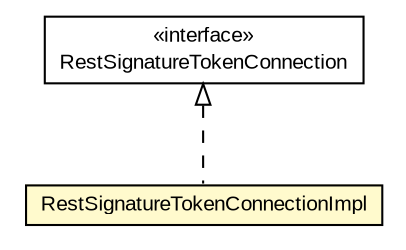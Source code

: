 #!/usr/local/bin/dot
#
# Class diagram 
# Generated by UMLGraph version R5_6-24-gf6e263 (http://www.umlgraph.org/)
#

digraph G {
	edge [fontname="arial",fontsize=10,labelfontname="arial",labelfontsize=10];
	node [fontname="arial",fontsize=10,shape=plaintext];
	nodesep=0.25;
	ranksep=0.5;
	// eu.europa.esig.dss.token.RestSignatureTokenConnectionImpl
	c570032 [label=<<table title="eu.europa.esig.dss.token.RestSignatureTokenConnectionImpl" border="0" cellborder="1" cellspacing="0" cellpadding="2" port="p" bgcolor="lemonChiffon" href="./RestSignatureTokenConnectionImpl.html">
		<tr><td><table border="0" cellspacing="0" cellpadding="1">
<tr><td align="center" balign="center"> RestSignatureTokenConnectionImpl </td></tr>
		</table></td></tr>
		</table>>, URL="./RestSignatureTokenConnectionImpl.html", fontname="arial", fontcolor="black", fontsize=10.0];
	// eu.europa.esig.dss.token.RestSignatureTokenConnection
	c570033 [label=<<table title="eu.europa.esig.dss.token.RestSignatureTokenConnection" border="0" cellborder="1" cellspacing="0" cellpadding="2" port="p" href="./RestSignatureTokenConnection.html">
		<tr><td><table border="0" cellspacing="0" cellpadding="1">
<tr><td align="center" balign="center"> &#171;interface&#187; </td></tr>
<tr><td align="center" balign="center"> RestSignatureTokenConnection </td></tr>
		</table></td></tr>
		</table>>, URL="./RestSignatureTokenConnection.html", fontname="arial", fontcolor="black", fontsize=10.0];
	//eu.europa.esig.dss.token.RestSignatureTokenConnectionImpl implements eu.europa.esig.dss.token.RestSignatureTokenConnection
	c570033:p -> c570032:p [dir=back,arrowtail=empty,style=dashed];
}

